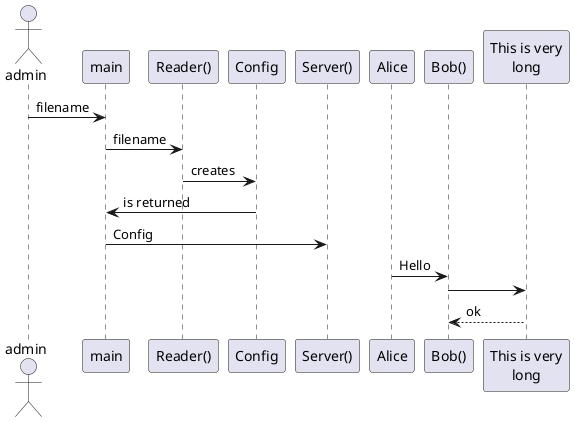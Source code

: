 @startuml
actor admin

admin -> "main" : filename
"main" -> "Reader()" : filename
"Reader()" -> "Config" : creates

"Config" -> "main" : is returned

"main" -> "Server()" : Config


Alice -> "Bob()" : Hello
"Bob()" -> "This is very\nlong" as Long
' You can also declare:
' "Bob()" -> Long as "This is very\nlong"
Long --> "Bob()" : ok
@enduml
